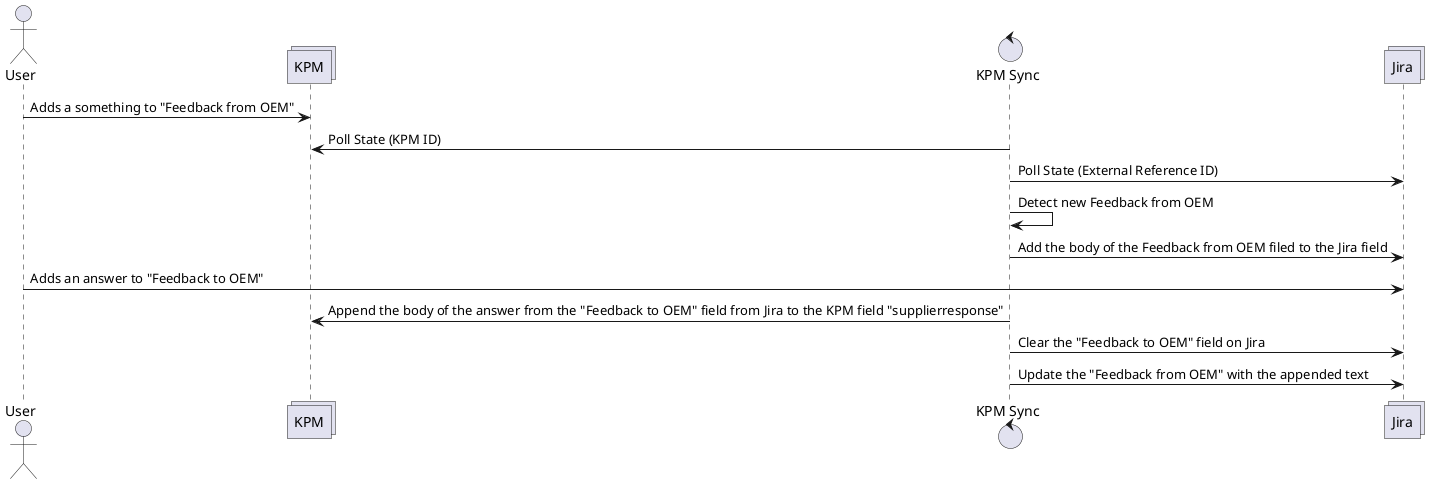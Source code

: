 @startuml
actor User
collections KPM
control "KPM Sync" as App
collections Jira
User -> KPM: Adds a something to "Feedback from OEM"
App -> KPM: Poll State (KPM ID)
App -> Jira: Poll State (External Reference ID)
App -> App: Detect new Feedback from OEM
App -> Jira: Add the body of the Feedback from OEM filed to the Jira field
User -> Jira: Adds an answer to "Feedback to OEM"
App -> KPM: Append the body of the answer from the "Feedback to OEM" field from Jira to the KPM field "supplierresponse"
App -> Jira: Clear the "Feedback to OEM" field on Jira
App -> Jira: Update the "Feedback from OEM" with the appended text
@enduml
